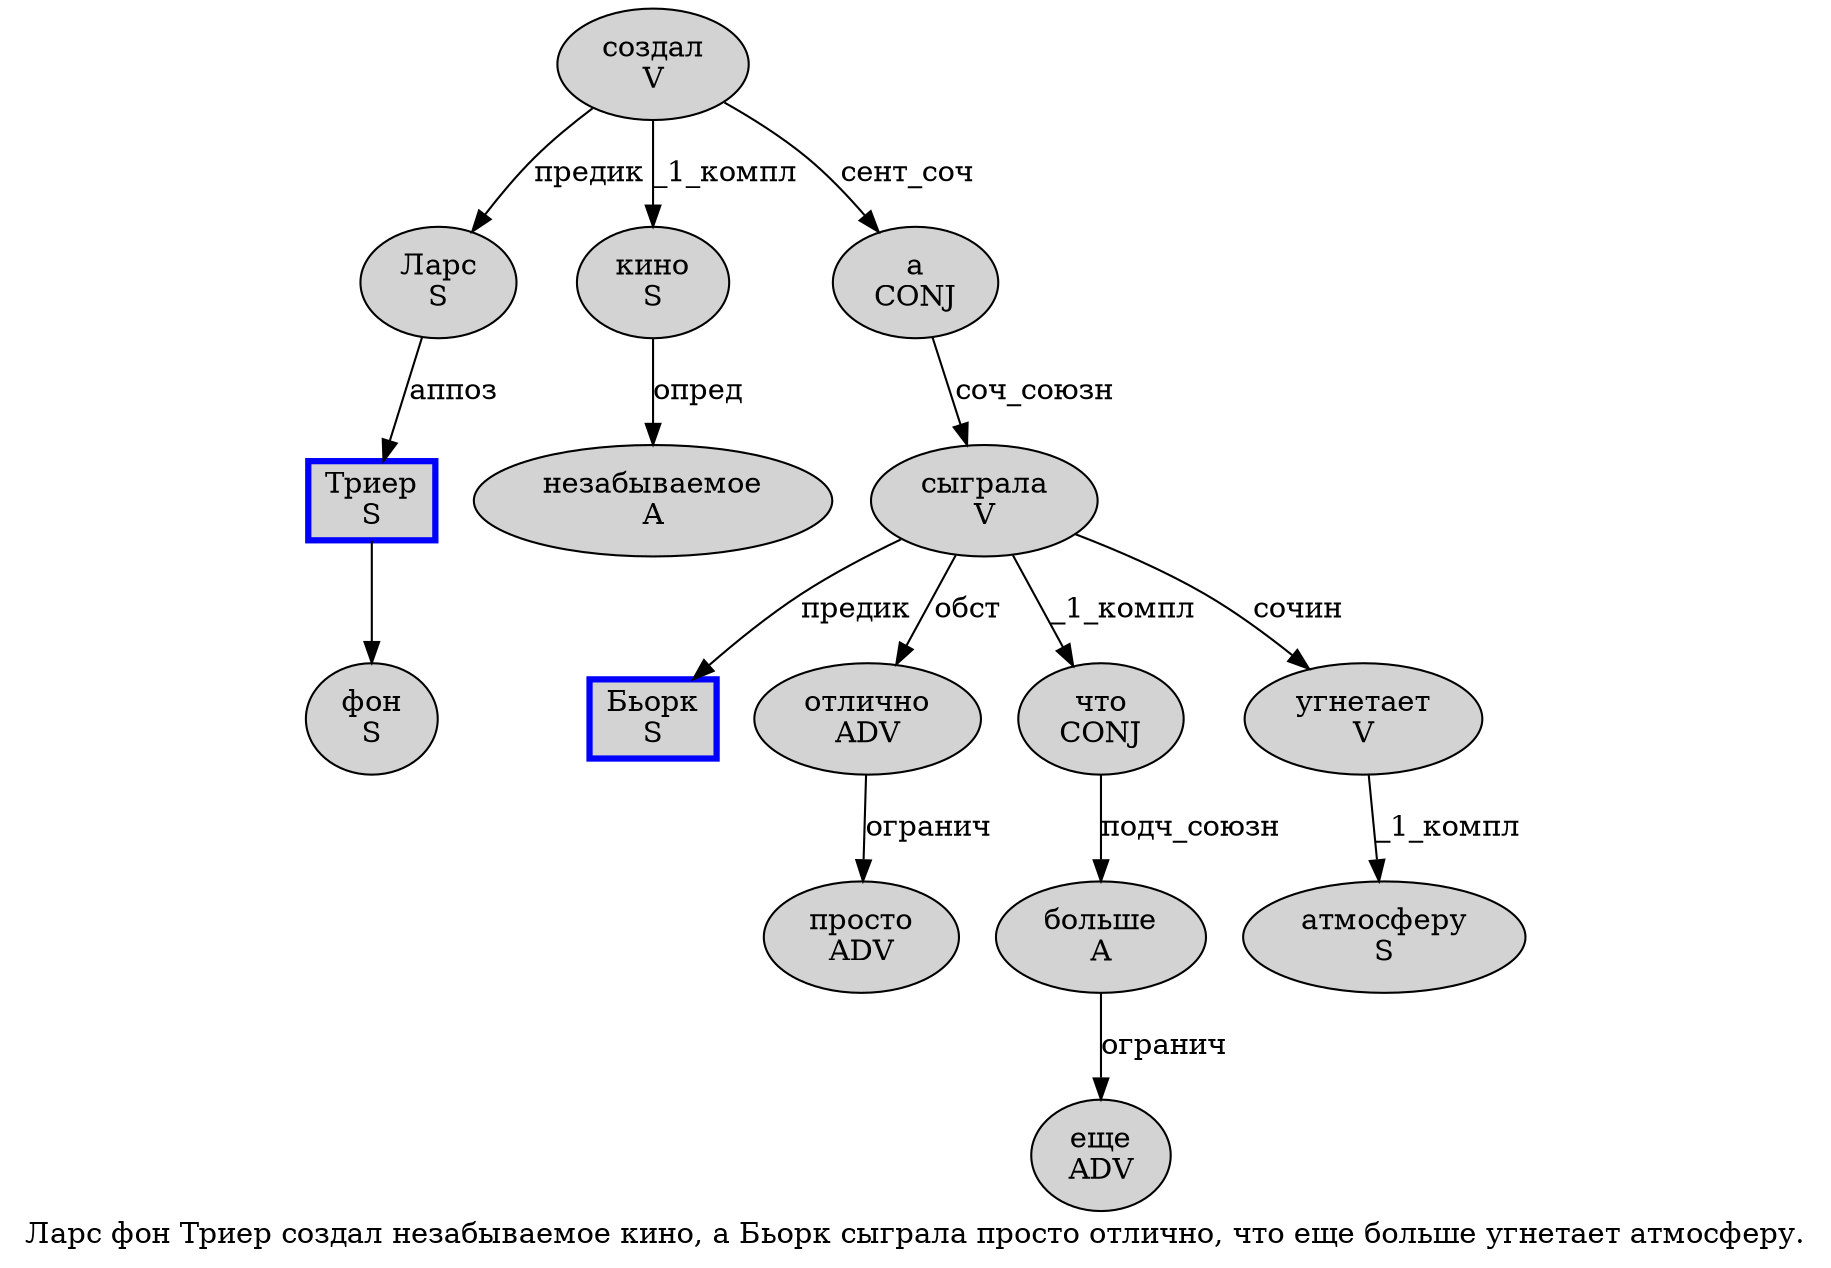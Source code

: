 digraph SENTENCE_1070 {
	graph [label="Ларс фон Триер создал незабываемое кино, а Бьорк сыграла просто отлично, что еще больше угнетает атмосферу."]
	node [style=filled]
		0 [label="Ларс
S" color="" fillcolor=lightgray penwidth=1 shape=ellipse]
		1 [label="фон
S" color="" fillcolor=lightgray penwidth=1 shape=ellipse]
		2 [label="Триер
S" color=blue fillcolor=lightgray penwidth=3 shape=box]
		3 [label="создал
V" color="" fillcolor=lightgray penwidth=1 shape=ellipse]
		4 [label="незабываемое
A" color="" fillcolor=lightgray penwidth=1 shape=ellipse]
		5 [label="кино
S" color="" fillcolor=lightgray penwidth=1 shape=ellipse]
		7 [label="а
CONJ" color="" fillcolor=lightgray penwidth=1 shape=ellipse]
		8 [label="Бьорк
S" color=blue fillcolor=lightgray penwidth=3 shape=box]
		9 [label="сыграла
V" color="" fillcolor=lightgray penwidth=1 shape=ellipse]
		10 [label="просто
ADV" color="" fillcolor=lightgray penwidth=1 shape=ellipse]
		11 [label="отлично
ADV" color="" fillcolor=lightgray penwidth=1 shape=ellipse]
		13 [label="что
CONJ" color="" fillcolor=lightgray penwidth=1 shape=ellipse]
		14 [label="еще
ADV" color="" fillcolor=lightgray penwidth=1 shape=ellipse]
		15 [label="больше
A" color="" fillcolor=lightgray penwidth=1 shape=ellipse]
		16 [label="угнетает
V" color="" fillcolor=lightgray penwidth=1 shape=ellipse]
		17 [label="атмосферу
S" color="" fillcolor=lightgray penwidth=1 shape=ellipse]
			9 -> 8 [label="предик"]
			9 -> 11 [label="обст"]
			9 -> 13 [label="_1_компл"]
			9 -> 16 [label="сочин"]
			15 -> 14 [label="огранич"]
			0 -> 2 [label="аппоз"]
			11 -> 10 [label="огранич"]
			5 -> 4 [label="опред"]
			3 -> 0 [label="предик"]
			3 -> 5 [label="_1_компл"]
			3 -> 7 [label="сент_соч"]
			16 -> 17 [label="_1_компл"]
			7 -> 9 [label="соч_союзн"]
			2 -> 1
			13 -> 15 [label="подч_союзн"]
}